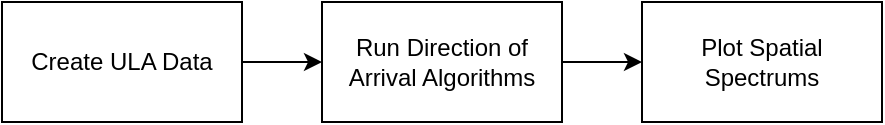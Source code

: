 <mxfile version="22.1.3" type="device">
  <diagram name="Page-1" id="Jvx5jlItk3KfblAPSQlU">
    <mxGraphModel dx="506" dy="259" grid="0" gridSize="10" guides="1" tooltips="1" connect="1" arrows="1" fold="1" page="1" pageScale="1" pageWidth="850" pageHeight="1100" math="0" shadow="0">
      <root>
        <mxCell id="0" />
        <mxCell id="1" parent="0" />
        <mxCell id="LFAMustBLJq5Y2oGJ_zo-5" style="edgeStyle=orthogonalEdgeStyle;rounded=0;orthogonalLoop=1;jettySize=auto;html=1;exitX=1;exitY=0.5;exitDx=0;exitDy=0;entryX=0;entryY=0.5;entryDx=0;entryDy=0;" edge="1" parent="1" source="LFAMustBLJq5Y2oGJ_zo-1" target="LFAMustBLJq5Y2oGJ_zo-4">
          <mxGeometry relative="1" as="geometry" />
        </mxCell>
        <mxCell id="LFAMustBLJq5Y2oGJ_zo-1" value="Run Direction of Arrival Algorithms" style="rounded=0;whiteSpace=wrap;html=1;" vertex="1" parent="1">
          <mxGeometry x="320" y="120" width="120" height="60" as="geometry" />
        </mxCell>
        <mxCell id="LFAMustBLJq5Y2oGJ_zo-3" style="edgeStyle=orthogonalEdgeStyle;rounded=0;orthogonalLoop=1;jettySize=auto;html=1;exitX=1;exitY=0.5;exitDx=0;exitDy=0;entryX=0;entryY=0.5;entryDx=0;entryDy=0;" edge="1" parent="1" source="LFAMustBLJq5Y2oGJ_zo-2" target="LFAMustBLJq5Y2oGJ_zo-1">
          <mxGeometry relative="1" as="geometry" />
        </mxCell>
        <mxCell id="LFAMustBLJq5Y2oGJ_zo-2" value="Create ULA Data" style="rounded=0;whiteSpace=wrap;html=1;" vertex="1" parent="1">
          <mxGeometry x="160" y="120" width="120" height="60" as="geometry" />
        </mxCell>
        <mxCell id="LFAMustBLJq5Y2oGJ_zo-4" value="Plot Spatial Spectrums" style="rounded=0;whiteSpace=wrap;html=1;" vertex="1" parent="1">
          <mxGeometry x="480" y="120" width="120" height="60" as="geometry" />
        </mxCell>
      </root>
    </mxGraphModel>
  </diagram>
</mxfile>

